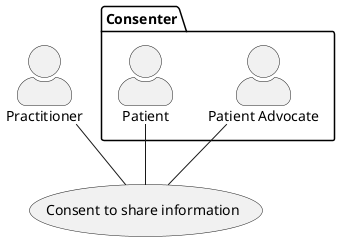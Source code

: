 @startuml

skinparam actorStyle awesome

actor Practitioner as pra
package Consenter {
  actor "Patient Advocate" as pad
  actor Patient as pat
}

usecase "Consent to share information" as CON

pat -- CON
pad -- CON
pra -- CON

@enduml
